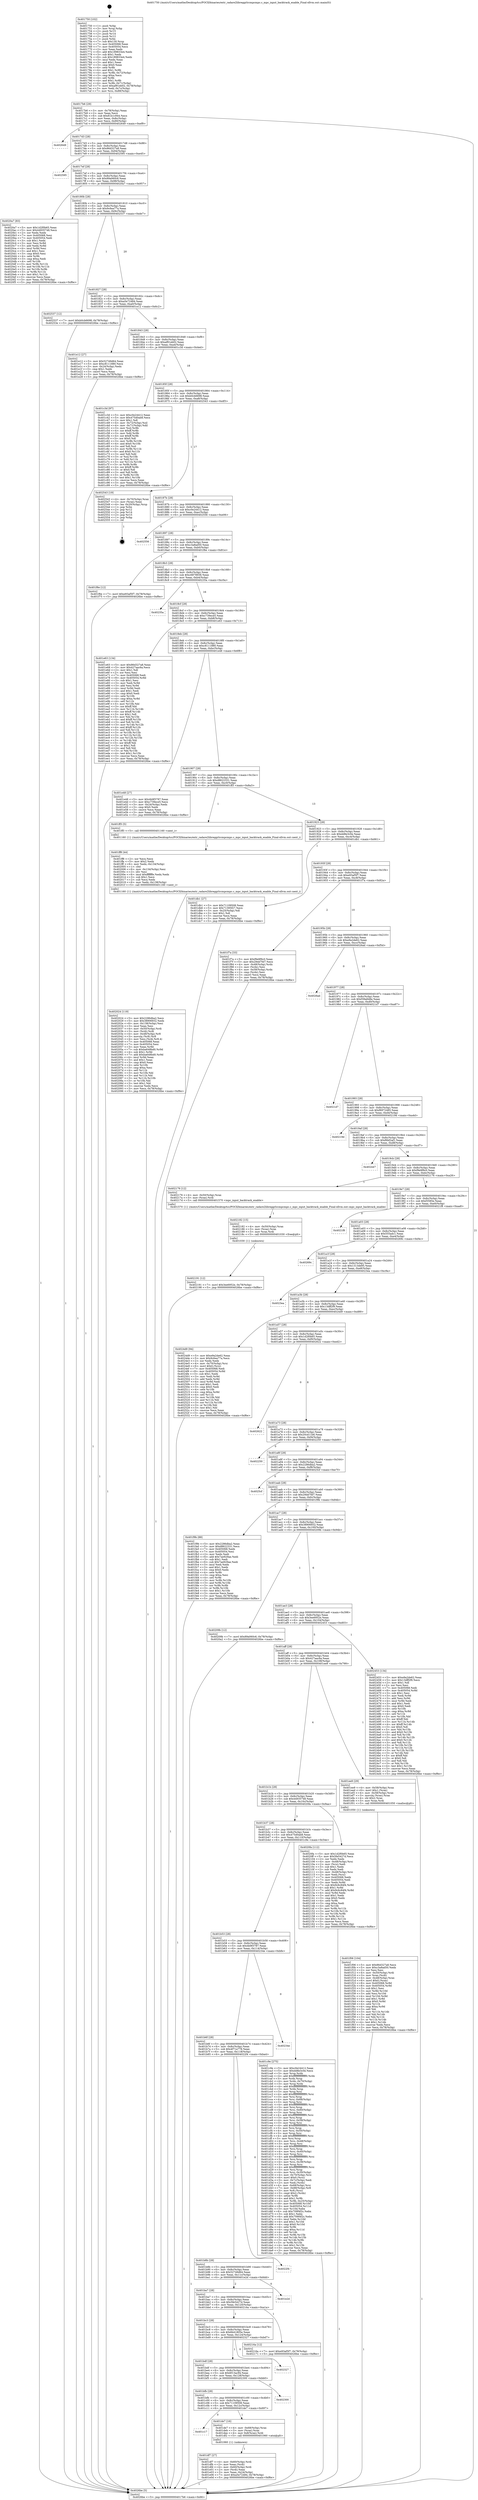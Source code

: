 digraph "0x401750" {
  label = "0x401750 (/mnt/c/Users/mathe/Desktop/tcc/POCII/binaries/extr_radare2libreggrlccmpcmpc.c_mpc_input_backtrack_enable_Final-ollvm.out::main(0))"
  labelloc = "t"
  node[shape=record]

  Entry [label="",width=0.3,height=0.3,shape=circle,fillcolor=black,style=filled]
  "0x4017b6" [label="{
     0x4017b6 [29]\l
     | [instrs]\l
     &nbsp;&nbsp;0x4017b6 \<+3\>: mov -0x78(%rbp),%eax\l
     &nbsp;&nbsp;0x4017b9 \<+2\>: mov %eax,%ecx\l
     &nbsp;&nbsp;0x4017bb \<+6\>: sub $0x81b1c944,%ecx\l
     &nbsp;&nbsp;0x4017c1 \<+6\>: mov %eax,-0x8c(%rbp)\l
     &nbsp;&nbsp;0x4017c7 \<+6\>: mov %ecx,-0x90(%rbp)\l
     &nbsp;&nbsp;0x4017cd \<+6\>: je 0000000000402649 \<main+0xef9\>\l
  }"]
  "0x402649" [label="{
     0x402649\l
  }", style=dashed]
  "0x4017d3" [label="{
     0x4017d3 [28]\l
     | [instrs]\l
     &nbsp;&nbsp;0x4017d3 \<+5\>: jmp 00000000004017d8 \<main+0x88\>\l
     &nbsp;&nbsp;0x4017d8 \<+6\>: mov -0x8c(%rbp),%eax\l
     &nbsp;&nbsp;0x4017de \<+5\>: sub $0x86d327a8,%eax\l
     &nbsp;&nbsp;0x4017e3 \<+6\>: mov %eax,-0x94(%rbp)\l
     &nbsp;&nbsp;0x4017e9 \<+6\>: je 0000000000402595 \<main+0xe45\>\l
  }"]
  Exit [label="",width=0.3,height=0.3,shape=circle,fillcolor=black,style=filled,peripheries=2]
  "0x402595" [label="{
     0x402595\l
  }", style=dashed]
  "0x4017ef" [label="{
     0x4017ef [28]\l
     | [instrs]\l
     &nbsp;&nbsp;0x4017ef \<+5\>: jmp 00000000004017f4 \<main+0xa4\>\l
     &nbsp;&nbsp;0x4017f4 \<+6\>: mov -0x8c(%rbp),%eax\l
     &nbsp;&nbsp;0x4017fa \<+5\>: sub $0x89a060c6,%eax\l
     &nbsp;&nbsp;0x4017ff \<+6\>: mov %eax,-0x98(%rbp)\l
     &nbsp;&nbsp;0x401805 \<+6\>: je 00000000004020a7 \<main+0x957\>\l
  }"]
  "0x402191" [label="{
     0x402191 [12]\l
     | [instrs]\l
     &nbsp;&nbsp;0x402191 \<+7\>: movl $0x3ee6952e,-0x78(%rbp)\l
     &nbsp;&nbsp;0x402198 \<+5\>: jmp 00000000004026be \<main+0xf6e\>\l
  }"]
  "0x4020a7" [label="{
     0x4020a7 [83]\l
     | [instrs]\l
     &nbsp;&nbsp;0x4020a7 \<+5\>: mov $0x1d2f0b65,%eax\l
     &nbsp;&nbsp;0x4020ac \<+5\>: mov $0x44935748,%ecx\l
     &nbsp;&nbsp;0x4020b1 \<+2\>: xor %edx,%edx\l
     &nbsp;&nbsp;0x4020b3 \<+7\>: mov 0x405068,%esi\l
     &nbsp;&nbsp;0x4020ba \<+7\>: mov 0x405054,%edi\l
     &nbsp;&nbsp;0x4020c1 \<+3\>: sub $0x1,%edx\l
     &nbsp;&nbsp;0x4020c4 \<+3\>: mov %esi,%r8d\l
     &nbsp;&nbsp;0x4020c7 \<+3\>: add %edx,%r8d\l
     &nbsp;&nbsp;0x4020ca \<+4\>: imul %r8d,%esi\l
     &nbsp;&nbsp;0x4020ce \<+3\>: and $0x1,%esi\l
     &nbsp;&nbsp;0x4020d1 \<+3\>: cmp $0x0,%esi\l
     &nbsp;&nbsp;0x4020d4 \<+4\>: sete %r9b\l
     &nbsp;&nbsp;0x4020d8 \<+3\>: cmp $0xa,%edi\l
     &nbsp;&nbsp;0x4020db \<+4\>: setl %r10b\l
     &nbsp;&nbsp;0x4020df \<+3\>: mov %r9b,%r11b\l
     &nbsp;&nbsp;0x4020e2 \<+3\>: and %r10b,%r11b\l
     &nbsp;&nbsp;0x4020e5 \<+3\>: xor %r10b,%r9b\l
     &nbsp;&nbsp;0x4020e8 \<+3\>: or %r9b,%r11b\l
     &nbsp;&nbsp;0x4020eb \<+4\>: test $0x1,%r11b\l
     &nbsp;&nbsp;0x4020ef \<+3\>: cmovne %ecx,%eax\l
     &nbsp;&nbsp;0x4020f2 \<+3\>: mov %eax,-0x78(%rbp)\l
     &nbsp;&nbsp;0x4020f5 \<+5\>: jmp 00000000004026be \<main+0xf6e\>\l
  }"]
  "0x40180b" [label="{
     0x40180b [28]\l
     | [instrs]\l
     &nbsp;&nbsp;0x40180b \<+5\>: jmp 0000000000401810 \<main+0xc0\>\l
     &nbsp;&nbsp;0x401810 \<+6\>: mov -0x8c(%rbp),%eax\l
     &nbsp;&nbsp;0x401816 \<+5\>: sub $0x9c6ea77a,%eax\l
     &nbsp;&nbsp;0x40181b \<+6\>: mov %eax,-0x9c(%rbp)\l
     &nbsp;&nbsp;0x401821 \<+6\>: je 0000000000402537 \<main+0xde7\>\l
  }"]
  "0x402182" [label="{
     0x402182 [15]\l
     | [instrs]\l
     &nbsp;&nbsp;0x402182 \<+4\>: mov -0x50(%rbp),%rax\l
     &nbsp;&nbsp;0x402186 \<+3\>: mov (%rax),%rax\l
     &nbsp;&nbsp;0x402189 \<+3\>: mov %rax,%rdi\l
     &nbsp;&nbsp;0x40218c \<+5\>: call 0000000000401030 \<free@plt\>\l
     | [calls]\l
     &nbsp;&nbsp;0x401030 \{1\} (unknown)\l
  }"]
  "0x402537" [label="{
     0x402537 [12]\l
     | [instrs]\l
     &nbsp;&nbsp;0x402537 \<+7\>: movl $0xb0cb6698,-0x78(%rbp)\l
     &nbsp;&nbsp;0x40253e \<+5\>: jmp 00000000004026be \<main+0xf6e\>\l
  }"]
  "0x401827" [label="{
     0x401827 [28]\l
     | [instrs]\l
     &nbsp;&nbsp;0x401827 \<+5\>: jmp 000000000040182c \<main+0xdc\>\l
     &nbsp;&nbsp;0x40182c \<+6\>: mov -0x8c(%rbp),%eax\l
     &nbsp;&nbsp;0x401832 \<+5\>: sub $0xa5e72484,%eax\l
     &nbsp;&nbsp;0x401837 \<+6\>: mov %eax,-0xa0(%rbp)\l
     &nbsp;&nbsp;0x40183d \<+6\>: je 0000000000401e12 \<main+0x6c2\>\l
  }"]
  "0x402024" [label="{
     0x402024 [119]\l
     | [instrs]\l
     &nbsp;&nbsp;0x402024 \<+5\>: mov $0x2286dba2,%ecx\l
     &nbsp;&nbsp;0x402029 \<+5\>: mov $0x38906932,%edx\l
     &nbsp;&nbsp;0x40202e \<+6\>: mov -0x138(%rbp),%esi\l
     &nbsp;&nbsp;0x402034 \<+3\>: imul %eax,%esi\l
     &nbsp;&nbsp;0x402037 \<+4\>: mov -0x50(%rbp),%rdi\l
     &nbsp;&nbsp;0x40203b \<+3\>: mov (%rdi),%rdi\l
     &nbsp;&nbsp;0x40203e \<+4\>: mov -0x48(%rbp),%r8\l
     &nbsp;&nbsp;0x402042 \<+3\>: movslq (%r8),%r8\l
     &nbsp;&nbsp;0x402045 \<+4\>: mov %esi,(%rdi,%r8,4)\l
     &nbsp;&nbsp;0x402049 \<+7\>: mov 0x405068,%eax\l
     &nbsp;&nbsp;0x402050 \<+7\>: mov 0x405054,%esi\l
     &nbsp;&nbsp;0x402057 \<+3\>: mov %eax,%r9d\l
     &nbsp;&nbsp;0x40205a \<+7\>: sub $0xba648bd0,%r9d\l
     &nbsp;&nbsp;0x402061 \<+4\>: sub $0x1,%r9d\l
     &nbsp;&nbsp;0x402065 \<+7\>: add $0xba648bd0,%r9d\l
     &nbsp;&nbsp;0x40206c \<+4\>: imul %r9d,%eax\l
     &nbsp;&nbsp;0x402070 \<+3\>: and $0x1,%eax\l
     &nbsp;&nbsp;0x402073 \<+3\>: cmp $0x0,%eax\l
     &nbsp;&nbsp;0x402076 \<+4\>: sete %r10b\l
     &nbsp;&nbsp;0x40207a \<+3\>: cmp $0xa,%esi\l
     &nbsp;&nbsp;0x40207d \<+4\>: setl %r11b\l
     &nbsp;&nbsp;0x402081 \<+3\>: mov %r10b,%bl\l
     &nbsp;&nbsp;0x402084 \<+3\>: and %r11b,%bl\l
     &nbsp;&nbsp;0x402087 \<+3\>: xor %r11b,%r10b\l
     &nbsp;&nbsp;0x40208a \<+3\>: or %r10b,%bl\l
     &nbsp;&nbsp;0x40208d \<+3\>: test $0x1,%bl\l
     &nbsp;&nbsp;0x402090 \<+3\>: cmovne %edx,%ecx\l
     &nbsp;&nbsp;0x402093 \<+3\>: mov %ecx,-0x78(%rbp)\l
     &nbsp;&nbsp;0x402096 \<+5\>: jmp 00000000004026be \<main+0xf6e\>\l
  }"]
  "0x401e12" [label="{
     0x401e12 [27]\l
     | [instrs]\l
     &nbsp;&nbsp;0x401e12 \<+5\>: mov $0x52749d64,%eax\l
     &nbsp;&nbsp;0x401e17 \<+5\>: mov $0xc8111880,%ecx\l
     &nbsp;&nbsp;0x401e1c \<+3\>: mov -0x24(%rbp),%edx\l
     &nbsp;&nbsp;0x401e1f \<+3\>: cmp $0x1,%edx\l
     &nbsp;&nbsp;0x401e22 \<+3\>: cmovl %ecx,%eax\l
     &nbsp;&nbsp;0x401e25 \<+3\>: mov %eax,-0x78(%rbp)\l
     &nbsp;&nbsp;0x401e28 \<+5\>: jmp 00000000004026be \<main+0xf6e\>\l
  }"]
  "0x401843" [label="{
     0x401843 [28]\l
     | [instrs]\l
     &nbsp;&nbsp;0x401843 \<+5\>: jmp 0000000000401848 \<main+0xf8\>\l
     &nbsp;&nbsp;0x401848 \<+6\>: mov -0x8c(%rbp),%eax\l
     &nbsp;&nbsp;0x40184e \<+5\>: sub $0xaf91eb02,%eax\l
     &nbsp;&nbsp;0x401853 \<+6\>: mov %eax,-0xa4(%rbp)\l
     &nbsp;&nbsp;0x401859 \<+6\>: je 0000000000401c3d \<main+0x4ed\>\l
  }"]
  "0x401ff8" [label="{
     0x401ff8 [44]\l
     | [instrs]\l
     &nbsp;&nbsp;0x401ff8 \<+2\>: xor %ecx,%ecx\l
     &nbsp;&nbsp;0x401ffa \<+5\>: mov $0x2,%edx\l
     &nbsp;&nbsp;0x401fff \<+6\>: mov %edx,-0x134(%rbp)\l
     &nbsp;&nbsp;0x402005 \<+1\>: cltd\l
     &nbsp;&nbsp;0x402006 \<+6\>: mov -0x134(%rbp),%esi\l
     &nbsp;&nbsp;0x40200c \<+2\>: idiv %esi\l
     &nbsp;&nbsp;0x40200e \<+6\>: imul $0xfffffffe,%edx,%edx\l
     &nbsp;&nbsp;0x402014 \<+3\>: sub $0x1,%ecx\l
     &nbsp;&nbsp;0x402017 \<+2\>: sub %ecx,%edx\l
     &nbsp;&nbsp;0x402019 \<+6\>: mov %edx,-0x138(%rbp)\l
     &nbsp;&nbsp;0x40201f \<+5\>: call 0000000000401160 \<next_i\>\l
     | [calls]\l
     &nbsp;&nbsp;0x401160 \{1\} (/mnt/c/Users/mathe/Desktop/tcc/POCII/binaries/extr_radare2libreggrlccmpcmpc.c_mpc_input_backtrack_enable_Final-ollvm.out::next_i)\l
  }"]
  "0x401c3d" [label="{
     0x401c3d [97]\l
     | [instrs]\l
     &nbsp;&nbsp;0x401c3d \<+5\>: mov $0xc0e24412,%eax\l
     &nbsp;&nbsp;0x401c42 \<+5\>: mov $0x475d0ab8,%ecx\l
     &nbsp;&nbsp;0x401c47 \<+2\>: mov $0x1,%dl\l
     &nbsp;&nbsp;0x401c49 \<+4\>: mov -0x72(%rbp),%sil\l
     &nbsp;&nbsp;0x401c4d \<+4\>: mov -0x71(%rbp),%dil\l
     &nbsp;&nbsp;0x401c51 \<+3\>: mov %sil,%r8b\l
     &nbsp;&nbsp;0x401c54 \<+4\>: xor $0xff,%r8b\l
     &nbsp;&nbsp;0x401c58 \<+3\>: mov %dil,%r9b\l
     &nbsp;&nbsp;0x401c5b \<+4\>: xor $0xff,%r9b\l
     &nbsp;&nbsp;0x401c5f \<+3\>: xor $0x0,%dl\l
     &nbsp;&nbsp;0x401c62 \<+3\>: mov %r8b,%r10b\l
     &nbsp;&nbsp;0x401c65 \<+4\>: and $0x0,%r10b\l
     &nbsp;&nbsp;0x401c69 \<+3\>: and %dl,%sil\l
     &nbsp;&nbsp;0x401c6c \<+3\>: mov %r9b,%r11b\l
     &nbsp;&nbsp;0x401c6f \<+4\>: and $0x0,%r11b\l
     &nbsp;&nbsp;0x401c73 \<+3\>: and %dl,%dil\l
     &nbsp;&nbsp;0x401c76 \<+3\>: or %sil,%r10b\l
     &nbsp;&nbsp;0x401c79 \<+3\>: or %dil,%r11b\l
     &nbsp;&nbsp;0x401c7c \<+3\>: xor %r11b,%r10b\l
     &nbsp;&nbsp;0x401c7f \<+3\>: or %r9b,%r8b\l
     &nbsp;&nbsp;0x401c82 \<+4\>: xor $0xff,%r8b\l
     &nbsp;&nbsp;0x401c86 \<+3\>: or $0x0,%dl\l
     &nbsp;&nbsp;0x401c89 \<+3\>: and %dl,%r8b\l
     &nbsp;&nbsp;0x401c8c \<+3\>: or %r8b,%r10b\l
     &nbsp;&nbsp;0x401c8f \<+4\>: test $0x1,%r10b\l
     &nbsp;&nbsp;0x401c93 \<+3\>: cmovne %ecx,%eax\l
     &nbsp;&nbsp;0x401c96 \<+3\>: mov %eax,-0x78(%rbp)\l
     &nbsp;&nbsp;0x401c99 \<+5\>: jmp 00000000004026be \<main+0xf6e\>\l
  }"]
  "0x40185f" [label="{
     0x40185f [28]\l
     | [instrs]\l
     &nbsp;&nbsp;0x40185f \<+5\>: jmp 0000000000401864 \<main+0x114\>\l
     &nbsp;&nbsp;0x401864 \<+6\>: mov -0x8c(%rbp),%eax\l
     &nbsp;&nbsp;0x40186a \<+5\>: sub $0xb0cb6698,%eax\l
     &nbsp;&nbsp;0x40186f \<+6\>: mov %eax,-0xa8(%rbp)\l
     &nbsp;&nbsp;0x401875 \<+6\>: je 0000000000402543 \<main+0xdf3\>\l
  }"]
  "0x4026be" [label="{
     0x4026be [5]\l
     | [instrs]\l
     &nbsp;&nbsp;0x4026be \<+5\>: jmp 00000000004017b6 \<main+0x66\>\l
  }"]
  "0x401750" [label="{
     0x401750 [102]\l
     | [instrs]\l
     &nbsp;&nbsp;0x401750 \<+1\>: push %rbp\l
     &nbsp;&nbsp;0x401751 \<+3\>: mov %rsp,%rbp\l
     &nbsp;&nbsp;0x401754 \<+2\>: push %r15\l
     &nbsp;&nbsp;0x401756 \<+2\>: push %r14\l
     &nbsp;&nbsp;0x401758 \<+2\>: push %r12\l
     &nbsp;&nbsp;0x40175a \<+1\>: push %rbx\l
     &nbsp;&nbsp;0x40175b \<+7\>: sub $0x130,%rsp\l
     &nbsp;&nbsp;0x401762 \<+7\>: mov 0x405068,%eax\l
     &nbsp;&nbsp;0x401769 \<+7\>: mov 0x405054,%ecx\l
     &nbsp;&nbsp;0x401770 \<+2\>: mov %eax,%edx\l
     &nbsp;&nbsp;0x401772 \<+6\>: add $0x189833e4,%edx\l
     &nbsp;&nbsp;0x401778 \<+3\>: sub $0x1,%edx\l
     &nbsp;&nbsp;0x40177b \<+6\>: sub $0x189833e4,%edx\l
     &nbsp;&nbsp;0x401781 \<+3\>: imul %edx,%eax\l
     &nbsp;&nbsp;0x401784 \<+3\>: and $0x1,%eax\l
     &nbsp;&nbsp;0x401787 \<+3\>: cmp $0x0,%eax\l
     &nbsp;&nbsp;0x40178a \<+4\>: sete %r8b\l
     &nbsp;&nbsp;0x40178e \<+4\>: and $0x1,%r8b\l
     &nbsp;&nbsp;0x401792 \<+4\>: mov %r8b,-0x72(%rbp)\l
     &nbsp;&nbsp;0x401796 \<+3\>: cmp $0xa,%ecx\l
     &nbsp;&nbsp;0x401799 \<+4\>: setl %r8b\l
     &nbsp;&nbsp;0x40179d \<+4\>: and $0x1,%r8b\l
     &nbsp;&nbsp;0x4017a1 \<+4\>: mov %r8b,-0x71(%rbp)\l
     &nbsp;&nbsp;0x4017a5 \<+7\>: movl $0xaf91eb02,-0x78(%rbp)\l
     &nbsp;&nbsp;0x4017ac \<+3\>: mov %edi,-0x7c(%rbp)\l
     &nbsp;&nbsp;0x4017af \<+7\>: mov %rsi,-0x88(%rbp)\l
  }"]
  "0x401f06" [label="{
     0x401f06 [104]\l
     | [instrs]\l
     &nbsp;&nbsp;0x401f06 \<+5\>: mov $0x86d327a8,%ecx\l
     &nbsp;&nbsp;0x401f0b \<+5\>: mov $0xc3a8ad50,%edx\l
     &nbsp;&nbsp;0x401f10 \<+2\>: xor %esi,%esi\l
     &nbsp;&nbsp;0x401f12 \<+4\>: mov -0x50(%rbp),%rdi\l
     &nbsp;&nbsp;0x401f16 \<+3\>: mov %rax,(%rdi)\l
     &nbsp;&nbsp;0x401f19 \<+4\>: mov -0x48(%rbp),%rax\l
     &nbsp;&nbsp;0x401f1d \<+6\>: movl $0x0,(%rax)\l
     &nbsp;&nbsp;0x401f23 \<+8\>: mov 0x405068,%r8d\l
     &nbsp;&nbsp;0x401f2b \<+8\>: mov 0x405054,%r9d\l
     &nbsp;&nbsp;0x401f33 \<+3\>: sub $0x1,%esi\l
     &nbsp;&nbsp;0x401f36 \<+3\>: mov %r8d,%r10d\l
     &nbsp;&nbsp;0x401f39 \<+3\>: add %esi,%r10d\l
     &nbsp;&nbsp;0x401f3c \<+4\>: imul %r10d,%r8d\l
     &nbsp;&nbsp;0x401f40 \<+4\>: and $0x1,%r8d\l
     &nbsp;&nbsp;0x401f44 \<+4\>: cmp $0x0,%r8d\l
     &nbsp;&nbsp;0x401f48 \<+4\>: sete %r11b\l
     &nbsp;&nbsp;0x401f4c \<+4\>: cmp $0xa,%r9d\l
     &nbsp;&nbsp;0x401f50 \<+3\>: setl %bl\l
     &nbsp;&nbsp;0x401f53 \<+3\>: mov %r11b,%r14b\l
     &nbsp;&nbsp;0x401f56 \<+3\>: and %bl,%r14b\l
     &nbsp;&nbsp;0x401f59 \<+3\>: xor %bl,%r11b\l
     &nbsp;&nbsp;0x401f5c \<+3\>: or %r11b,%r14b\l
     &nbsp;&nbsp;0x401f5f \<+4\>: test $0x1,%r14b\l
     &nbsp;&nbsp;0x401f63 \<+3\>: cmovne %edx,%ecx\l
     &nbsp;&nbsp;0x401f66 \<+3\>: mov %ecx,-0x78(%rbp)\l
     &nbsp;&nbsp;0x401f69 \<+5\>: jmp 00000000004026be \<main+0xf6e\>\l
  }"]
  "0x402543" [label="{
     0x402543 [19]\l
     | [instrs]\l
     &nbsp;&nbsp;0x402543 \<+4\>: mov -0x70(%rbp),%rax\l
     &nbsp;&nbsp;0x402547 \<+2\>: mov (%rax),%eax\l
     &nbsp;&nbsp;0x402549 \<+4\>: lea -0x20(%rbp),%rsp\l
     &nbsp;&nbsp;0x40254d \<+1\>: pop %rbx\l
     &nbsp;&nbsp;0x40254e \<+2\>: pop %r12\l
     &nbsp;&nbsp;0x402550 \<+2\>: pop %r14\l
     &nbsp;&nbsp;0x402552 \<+2\>: pop %r15\l
     &nbsp;&nbsp;0x402554 \<+1\>: pop %rbp\l
     &nbsp;&nbsp;0x402555 \<+1\>: ret\l
  }"]
  "0x40187b" [label="{
     0x40187b [28]\l
     | [instrs]\l
     &nbsp;&nbsp;0x40187b \<+5\>: jmp 0000000000401880 \<main+0x130\>\l
     &nbsp;&nbsp;0x401880 \<+6\>: mov -0x8c(%rbp),%eax\l
     &nbsp;&nbsp;0x401886 \<+5\>: sub $0xc0e24412,%eax\l
     &nbsp;&nbsp;0x40188b \<+6\>: mov %eax,-0xac(%rbp)\l
     &nbsp;&nbsp;0x401891 \<+6\>: je 0000000000402556 \<main+0xe06\>\l
  }"]
  "0x401df7" [label="{
     0x401df7 [27]\l
     | [instrs]\l
     &nbsp;&nbsp;0x401df7 \<+4\>: mov -0x60(%rbp),%rdi\l
     &nbsp;&nbsp;0x401dfb \<+2\>: mov %eax,(%rdi)\l
     &nbsp;&nbsp;0x401dfd \<+4\>: mov -0x60(%rbp),%rdi\l
     &nbsp;&nbsp;0x401e01 \<+2\>: mov (%rdi),%eax\l
     &nbsp;&nbsp;0x401e03 \<+3\>: mov %eax,-0x24(%rbp)\l
     &nbsp;&nbsp;0x401e06 \<+7\>: movl $0xa5e72484,-0x78(%rbp)\l
     &nbsp;&nbsp;0x401e0d \<+5\>: jmp 00000000004026be \<main+0xf6e\>\l
  }"]
  "0x402556" [label="{
     0x402556\l
  }", style=dashed]
  "0x401897" [label="{
     0x401897 [28]\l
     | [instrs]\l
     &nbsp;&nbsp;0x401897 \<+5\>: jmp 000000000040189c \<main+0x14c\>\l
     &nbsp;&nbsp;0x40189c \<+6\>: mov -0x8c(%rbp),%eax\l
     &nbsp;&nbsp;0x4018a2 \<+5\>: sub $0xc3a8ad50,%eax\l
     &nbsp;&nbsp;0x4018a7 \<+6\>: mov %eax,-0xb0(%rbp)\l
     &nbsp;&nbsp;0x4018ad \<+6\>: je 0000000000401f6e \<main+0x81e\>\l
  }"]
  "0x401c17" [label="{
     0x401c17\l
  }", style=dashed]
  "0x401f6e" [label="{
     0x401f6e [12]\l
     | [instrs]\l
     &nbsp;&nbsp;0x401f6e \<+7\>: movl $0xe93af5f7,-0x78(%rbp)\l
     &nbsp;&nbsp;0x401f75 \<+5\>: jmp 00000000004026be \<main+0xf6e\>\l
  }"]
  "0x4018b3" [label="{
     0x4018b3 [28]\l
     | [instrs]\l
     &nbsp;&nbsp;0x4018b3 \<+5\>: jmp 00000000004018b8 \<main+0x168\>\l
     &nbsp;&nbsp;0x4018b8 \<+6\>: mov -0x8c(%rbp),%eax\l
     &nbsp;&nbsp;0x4018be \<+5\>: sub $0xc6878936,%eax\l
     &nbsp;&nbsp;0x4018c3 \<+6\>: mov %eax,-0xb4(%rbp)\l
     &nbsp;&nbsp;0x4018c9 \<+6\>: je 000000000040235a \<main+0xc0a\>\l
  }"]
  "0x401de7" [label="{
     0x401de7 [16]\l
     | [instrs]\l
     &nbsp;&nbsp;0x401de7 \<+4\>: mov -0x68(%rbp),%rax\l
     &nbsp;&nbsp;0x401deb \<+3\>: mov (%rax),%rax\l
     &nbsp;&nbsp;0x401dee \<+4\>: mov 0x8(%rax),%rdi\l
     &nbsp;&nbsp;0x401df2 \<+5\>: call 0000000000401060 \<atoi@plt\>\l
     | [calls]\l
     &nbsp;&nbsp;0x401060 \{1\} (unknown)\l
  }"]
  "0x40235a" [label="{
     0x40235a\l
  }", style=dashed]
  "0x4018cf" [label="{
     0x4018cf [28]\l
     | [instrs]\l
     &nbsp;&nbsp;0x4018cf \<+5\>: jmp 00000000004018d4 \<main+0x184\>\l
     &nbsp;&nbsp;0x4018d4 \<+6\>: mov -0x8c(%rbp),%eax\l
     &nbsp;&nbsp;0x4018da \<+5\>: sub $0xc739ece5,%eax\l
     &nbsp;&nbsp;0x4018df \<+6\>: mov %eax,-0xb8(%rbp)\l
     &nbsp;&nbsp;0x4018e5 \<+6\>: je 0000000000401e63 \<main+0x713\>\l
  }"]
  "0x401bfb" [label="{
     0x401bfb [28]\l
     | [instrs]\l
     &nbsp;&nbsp;0x401bfb \<+5\>: jmp 0000000000401c00 \<main+0x4b0\>\l
     &nbsp;&nbsp;0x401c00 \<+6\>: mov -0x8c(%rbp),%eax\l
     &nbsp;&nbsp;0x401c06 \<+5\>: sub $0x71109508,%eax\l
     &nbsp;&nbsp;0x401c0b \<+6\>: mov %eax,-0x12c(%rbp)\l
     &nbsp;&nbsp;0x401c11 \<+6\>: je 0000000000401de7 \<main+0x697\>\l
  }"]
  "0x401e63" [label="{
     0x401e63 [134]\l
     | [instrs]\l
     &nbsp;&nbsp;0x401e63 \<+5\>: mov $0x86d327a8,%eax\l
     &nbsp;&nbsp;0x401e68 \<+5\>: mov $0x427aac6a,%ecx\l
     &nbsp;&nbsp;0x401e6d \<+2\>: mov $0x1,%dl\l
     &nbsp;&nbsp;0x401e6f \<+2\>: xor %esi,%esi\l
     &nbsp;&nbsp;0x401e71 \<+7\>: mov 0x405068,%edi\l
     &nbsp;&nbsp;0x401e78 \<+8\>: mov 0x405054,%r8d\l
     &nbsp;&nbsp;0x401e80 \<+3\>: sub $0x1,%esi\l
     &nbsp;&nbsp;0x401e83 \<+3\>: mov %edi,%r9d\l
     &nbsp;&nbsp;0x401e86 \<+3\>: add %esi,%r9d\l
     &nbsp;&nbsp;0x401e89 \<+4\>: imul %r9d,%edi\l
     &nbsp;&nbsp;0x401e8d \<+3\>: and $0x1,%edi\l
     &nbsp;&nbsp;0x401e90 \<+3\>: cmp $0x0,%edi\l
     &nbsp;&nbsp;0x401e93 \<+4\>: sete %r10b\l
     &nbsp;&nbsp;0x401e97 \<+4\>: cmp $0xa,%r8d\l
     &nbsp;&nbsp;0x401e9b \<+4\>: setl %r11b\l
     &nbsp;&nbsp;0x401e9f \<+3\>: mov %r10b,%bl\l
     &nbsp;&nbsp;0x401ea2 \<+3\>: xor $0xff,%bl\l
     &nbsp;&nbsp;0x401ea5 \<+3\>: mov %r11b,%r14b\l
     &nbsp;&nbsp;0x401ea8 \<+4\>: xor $0xff,%r14b\l
     &nbsp;&nbsp;0x401eac \<+3\>: xor $0x1,%dl\l
     &nbsp;&nbsp;0x401eaf \<+3\>: mov %bl,%r15b\l
     &nbsp;&nbsp;0x401eb2 \<+4\>: and $0xff,%r15b\l
     &nbsp;&nbsp;0x401eb6 \<+3\>: and %dl,%r10b\l
     &nbsp;&nbsp;0x401eb9 \<+3\>: mov %r14b,%r12b\l
     &nbsp;&nbsp;0x401ebc \<+4\>: and $0xff,%r12b\l
     &nbsp;&nbsp;0x401ec0 \<+3\>: and %dl,%r11b\l
     &nbsp;&nbsp;0x401ec3 \<+3\>: or %r10b,%r15b\l
     &nbsp;&nbsp;0x401ec6 \<+3\>: or %r11b,%r12b\l
     &nbsp;&nbsp;0x401ec9 \<+3\>: xor %r12b,%r15b\l
     &nbsp;&nbsp;0x401ecc \<+3\>: or %r14b,%bl\l
     &nbsp;&nbsp;0x401ecf \<+3\>: xor $0xff,%bl\l
     &nbsp;&nbsp;0x401ed2 \<+3\>: or $0x1,%dl\l
     &nbsp;&nbsp;0x401ed5 \<+2\>: and %dl,%bl\l
     &nbsp;&nbsp;0x401ed7 \<+3\>: or %bl,%r15b\l
     &nbsp;&nbsp;0x401eda \<+4\>: test $0x1,%r15b\l
     &nbsp;&nbsp;0x401ede \<+3\>: cmovne %ecx,%eax\l
     &nbsp;&nbsp;0x401ee1 \<+3\>: mov %eax,-0x78(%rbp)\l
     &nbsp;&nbsp;0x401ee4 \<+5\>: jmp 00000000004026be \<main+0xf6e\>\l
  }"]
  "0x4018eb" [label="{
     0x4018eb [28]\l
     | [instrs]\l
     &nbsp;&nbsp;0x4018eb \<+5\>: jmp 00000000004018f0 \<main+0x1a0\>\l
     &nbsp;&nbsp;0x4018f0 \<+6\>: mov -0x8c(%rbp),%eax\l
     &nbsp;&nbsp;0x4018f6 \<+5\>: sub $0xc8111880,%eax\l
     &nbsp;&nbsp;0x4018fb \<+6\>: mov %eax,-0xbc(%rbp)\l
     &nbsp;&nbsp;0x401901 \<+6\>: je 0000000000401e48 \<main+0x6f8\>\l
  }"]
  "0x402300" [label="{
     0x402300\l
  }", style=dashed]
  "0x401e48" [label="{
     0x401e48 [27]\l
     | [instrs]\l
     &nbsp;&nbsp;0x401e48 \<+5\>: mov $0x4b9f3787,%eax\l
     &nbsp;&nbsp;0x401e4d \<+5\>: mov $0xc739ece5,%ecx\l
     &nbsp;&nbsp;0x401e52 \<+3\>: mov -0x24(%rbp),%edx\l
     &nbsp;&nbsp;0x401e55 \<+3\>: cmp $0x0,%edx\l
     &nbsp;&nbsp;0x401e58 \<+3\>: cmove %ecx,%eax\l
     &nbsp;&nbsp;0x401e5b \<+3\>: mov %eax,-0x78(%rbp)\l
     &nbsp;&nbsp;0x401e5e \<+5\>: jmp 00000000004026be \<main+0xf6e\>\l
  }"]
  "0x401907" [label="{
     0x401907 [28]\l
     | [instrs]\l
     &nbsp;&nbsp;0x401907 \<+5\>: jmp 000000000040190c \<main+0x1bc\>\l
     &nbsp;&nbsp;0x40190c \<+6\>: mov -0x8c(%rbp),%eax\l
     &nbsp;&nbsp;0x401912 \<+5\>: sub $0xd8622331,%eax\l
     &nbsp;&nbsp;0x401917 \<+6\>: mov %eax,-0xc0(%rbp)\l
     &nbsp;&nbsp;0x40191d \<+6\>: je 0000000000401ff3 \<main+0x8a3\>\l
  }"]
  "0x401bdf" [label="{
     0x401bdf [28]\l
     | [instrs]\l
     &nbsp;&nbsp;0x401bdf \<+5\>: jmp 0000000000401be4 \<main+0x494\>\l
     &nbsp;&nbsp;0x401be4 \<+6\>: mov -0x8c(%rbp),%eax\l
     &nbsp;&nbsp;0x401bea \<+5\>: sub $0x6f13ac94,%eax\l
     &nbsp;&nbsp;0x401bef \<+6\>: mov %eax,-0x128(%rbp)\l
     &nbsp;&nbsp;0x401bf5 \<+6\>: je 0000000000402300 \<main+0xbb0\>\l
  }"]
  "0x401ff3" [label="{
     0x401ff3 [5]\l
     | [instrs]\l
     &nbsp;&nbsp;0x401ff3 \<+5\>: call 0000000000401160 \<next_i\>\l
     | [calls]\l
     &nbsp;&nbsp;0x401160 \{1\} (/mnt/c/Users/mathe/Desktop/tcc/POCII/binaries/extr_radare2libreggrlccmpcmpc.c_mpc_input_backtrack_enable_Final-ollvm.out::next_i)\l
  }"]
  "0x401923" [label="{
     0x401923 [28]\l
     | [instrs]\l
     &nbsp;&nbsp;0x401923 \<+5\>: jmp 0000000000401928 \<main+0x1d8\>\l
     &nbsp;&nbsp;0x401928 \<+6\>: mov -0x8c(%rbp),%eax\l
     &nbsp;&nbsp;0x40192e \<+5\>: sub $0xdd8e3c0e,%eax\l
     &nbsp;&nbsp;0x401933 \<+6\>: mov %eax,-0xc4(%rbp)\l
     &nbsp;&nbsp;0x401939 \<+6\>: je 0000000000401db1 \<main+0x661\>\l
  }"]
  "0x402327" [label="{
     0x402327\l
  }", style=dashed]
  "0x401db1" [label="{
     0x401db1 [27]\l
     | [instrs]\l
     &nbsp;&nbsp;0x401db1 \<+5\>: mov $0x71109508,%eax\l
     &nbsp;&nbsp;0x401db6 \<+5\>: mov $0x71395f27,%ecx\l
     &nbsp;&nbsp;0x401dbb \<+3\>: mov -0x25(%rbp),%dl\l
     &nbsp;&nbsp;0x401dbe \<+3\>: test $0x1,%dl\l
     &nbsp;&nbsp;0x401dc1 \<+3\>: cmovne %ecx,%eax\l
     &nbsp;&nbsp;0x401dc4 \<+3\>: mov %eax,-0x78(%rbp)\l
     &nbsp;&nbsp;0x401dc7 \<+5\>: jmp 00000000004026be \<main+0xf6e\>\l
  }"]
  "0x40193f" [label="{
     0x40193f [28]\l
     | [instrs]\l
     &nbsp;&nbsp;0x40193f \<+5\>: jmp 0000000000401944 \<main+0x1f4\>\l
     &nbsp;&nbsp;0x401944 \<+6\>: mov -0x8c(%rbp),%eax\l
     &nbsp;&nbsp;0x40194a \<+5\>: sub $0xe93af5f7,%eax\l
     &nbsp;&nbsp;0x40194f \<+6\>: mov %eax,-0xc8(%rbp)\l
     &nbsp;&nbsp;0x401955 \<+6\>: je 0000000000401f7a \<main+0x82a\>\l
  }"]
  "0x401bc3" [label="{
     0x401bc3 [28]\l
     | [instrs]\l
     &nbsp;&nbsp;0x401bc3 \<+5\>: jmp 0000000000401bc8 \<main+0x478\>\l
     &nbsp;&nbsp;0x401bc8 \<+6\>: mov -0x8c(%rbp),%eax\l
     &nbsp;&nbsp;0x401bce \<+5\>: sub $0x6b41805e,%eax\l
     &nbsp;&nbsp;0x401bd3 \<+6\>: mov %eax,-0x124(%rbp)\l
     &nbsp;&nbsp;0x401bd9 \<+6\>: je 0000000000402327 \<main+0xbd7\>\l
  }"]
  "0x401f7a" [label="{
     0x401f7a [33]\l
     | [instrs]\l
     &nbsp;&nbsp;0x401f7a \<+5\>: mov $0xf9e9f9c0,%eax\l
     &nbsp;&nbsp;0x401f7f \<+5\>: mov $0x29dd7fd7,%ecx\l
     &nbsp;&nbsp;0x401f84 \<+4\>: mov -0x48(%rbp),%rdx\l
     &nbsp;&nbsp;0x401f88 \<+2\>: mov (%rdx),%esi\l
     &nbsp;&nbsp;0x401f8a \<+4\>: mov -0x58(%rbp),%rdx\l
     &nbsp;&nbsp;0x401f8e \<+2\>: cmp (%rdx),%esi\l
     &nbsp;&nbsp;0x401f90 \<+3\>: cmovl %ecx,%eax\l
     &nbsp;&nbsp;0x401f93 \<+3\>: mov %eax,-0x78(%rbp)\l
     &nbsp;&nbsp;0x401f96 \<+5\>: jmp 00000000004026be \<main+0xf6e\>\l
  }"]
  "0x40195b" [label="{
     0x40195b [28]\l
     | [instrs]\l
     &nbsp;&nbsp;0x40195b \<+5\>: jmp 0000000000401960 \<main+0x210\>\l
     &nbsp;&nbsp;0x401960 \<+6\>: mov -0x8c(%rbp),%eax\l
     &nbsp;&nbsp;0x401966 \<+5\>: sub $0xe9a2de62,%eax\l
     &nbsp;&nbsp;0x40196b \<+6\>: mov %eax,-0xcc(%rbp)\l
     &nbsp;&nbsp;0x401971 \<+6\>: je 00000000004026ad \<main+0xf5d\>\l
  }"]
  "0x40216a" [label="{
     0x40216a [12]\l
     | [instrs]\l
     &nbsp;&nbsp;0x40216a \<+7\>: movl $0xe93af5f7,-0x78(%rbp)\l
     &nbsp;&nbsp;0x402171 \<+5\>: jmp 00000000004026be \<main+0xf6e\>\l
  }"]
  "0x4026ad" [label="{
     0x4026ad\l
  }", style=dashed]
  "0x401977" [label="{
     0x401977 [28]\l
     | [instrs]\l
     &nbsp;&nbsp;0x401977 \<+5\>: jmp 000000000040197c \<main+0x22c\>\l
     &nbsp;&nbsp;0x40197c \<+6\>: mov -0x8c(%rbp),%eax\l
     &nbsp;&nbsp;0x401982 \<+5\>: sub $0xf39a848e,%eax\l
     &nbsp;&nbsp;0x401987 \<+6\>: mov %eax,-0xd0(%rbp)\l
     &nbsp;&nbsp;0x40198d \<+6\>: je 00000000004021d7 \<main+0xa87\>\l
  }"]
  "0x401ba7" [label="{
     0x401ba7 [28]\l
     | [instrs]\l
     &nbsp;&nbsp;0x401ba7 \<+5\>: jmp 0000000000401bac \<main+0x45c\>\l
     &nbsp;&nbsp;0x401bac \<+6\>: mov -0x8c(%rbp),%eax\l
     &nbsp;&nbsp;0x401bb2 \<+5\>: sub $0x5fe5427d,%eax\l
     &nbsp;&nbsp;0x401bb7 \<+6\>: mov %eax,-0x120(%rbp)\l
     &nbsp;&nbsp;0x401bbd \<+6\>: je 000000000040216a \<main+0xa1a\>\l
  }"]
  "0x4021d7" [label="{
     0x4021d7\l
  }", style=dashed]
  "0x401993" [label="{
     0x401993 [28]\l
     | [instrs]\l
     &nbsp;&nbsp;0x401993 \<+5\>: jmp 0000000000401998 \<main+0x248\>\l
     &nbsp;&nbsp;0x401998 \<+6\>: mov -0x8c(%rbp),%eax\l
     &nbsp;&nbsp;0x40199e \<+5\>: sub $0xf6972485,%eax\l
     &nbsp;&nbsp;0x4019a3 \<+6\>: mov %eax,-0xd4(%rbp)\l
     &nbsp;&nbsp;0x4019a9 \<+6\>: je 000000000040219d \<main+0xa4d\>\l
  }"]
  "0x401e2d" [label="{
     0x401e2d\l
  }", style=dashed]
  "0x40219d" [label="{
     0x40219d\l
  }", style=dashed]
  "0x4019af" [label="{
     0x4019af [28]\l
     | [instrs]\l
     &nbsp;&nbsp;0x4019af \<+5\>: jmp 00000000004019b4 \<main+0x264\>\l
     &nbsp;&nbsp;0x4019b4 \<+6\>: mov -0x8c(%rbp),%eax\l
     &nbsp;&nbsp;0x4019ba \<+5\>: sub $0xf6bf2af1,%eax\l
     &nbsp;&nbsp;0x4019bf \<+6\>: mov %eax,-0xd8(%rbp)\l
     &nbsp;&nbsp;0x4019c5 \<+6\>: je 0000000000402447 \<main+0xcf7\>\l
  }"]
  "0x401b8b" [label="{
     0x401b8b [28]\l
     | [instrs]\l
     &nbsp;&nbsp;0x401b8b \<+5\>: jmp 0000000000401b90 \<main+0x440\>\l
     &nbsp;&nbsp;0x401b90 \<+6\>: mov -0x8c(%rbp),%eax\l
     &nbsp;&nbsp;0x401b96 \<+5\>: sub $0x52749d64,%eax\l
     &nbsp;&nbsp;0x401b9b \<+6\>: mov %eax,-0x11c(%rbp)\l
     &nbsp;&nbsp;0x401ba1 \<+6\>: je 0000000000401e2d \<main+0x6dd\>\l
  }"]
  "0x402447" [label="{
     0x402447\l
  }", style=dashed]
  "0x4019cb" [label="{
     0x4019cb [28]\l
     | [instrs]\l
     &nbsp;&nbsp;0x4019cb \<+5\>: jmp 00000000004019d0 \<main+0x280\>\l
     &nbsp;&nbsp;0x4019d0 \<+6\>: mov -0x8c(%rbp),%eax\l
     &nbsp;&nbsp;0x4019d6 \<+5\>: sub $0xf9e9f9c0,%eax\l
     &nbsp;&nbsp;0x4019db \<+6\>: mov %eax,-0xdc(%rbp)\l
     &nbsp;&nbsp;0x4019e1 \<+6\>: je 0000000000402176 \<main+0xa26\>\l
  }"]
  "0x4022f4" [label="{
     0x4022f4\l
  }", style=dashed]
  "0x402176" [label="{
     0x402176 [12]\l
     | [instrs]\l
     &nbsp;&nbsp;0x402176 \<+4\>: mov -0x50(%rbp),%rax\l
     &nbsp;&nbsp;0x40217a \<+3\>: mov (%rax),%rdi\l
     &nbsp;&nbsp;0x40217d \<+5\>: call 0000000000401570 \<mpc_input_backtrack_enable\>\l
     | [calls]\l
     &nbsp;&nbsp;0x401570 \{1\} (/mnt/c/Users/mathe/Desktop/tcc/POCII/binaries/extr_radare2libreggrlccmpcmpc.c_mpc_input_backtrack_enable_Final-ollvm.out::mpc_input_backtrack_enable)\l
  }"]
  "0x4019e7" [label="{
     0x4019e7 [28]\l
     | [instrs]\l
     &nbsp;&nbsp;0x4019e7 \<+5\>: jmp 00000000004019ec \<main+0x29c\>\l
     &nbsp;&nbsp;0x4019ec \<+6\>: mov -0x8c(%rbp),%eax\l
     &nbsp;&nbsp;0x4019f2 \<+5\>: sub $0xf3585e,%eax\l
     &nbsp;&nbsp;0x4019f7 \<+6\>: mov %eax,-0xe0(%rbp)\l
     &nbsp;&nbsp;0x4019fd \<+6\>: je 00000000004021f8 \<main+0xaa8\>\l
  }"]
  "0x401b6f" [label="{
     0x401b6f [28]\l
     | [instrs]\l
     &nbsp;&nbsp;0x401b6f \<+5\>: jmp 0000000000401b74 \<main+0x424\>\l
     &nbsp;&nbsp;0x401b74 \<+6\>: mov -0x8c(%rbp),%eax\l
     &nbsp;&nbsp;0x401b7a \<+5\>: sub $0x4f71a778,%eax\l
     &nbsp;&nbsp;0x401b7f \<+6\>: mov %eax,-0x118(%rbp)\l
     &nbsp;&nbsp;0x401b85 \<+6\>: je 00000000004022f4 \<main+0xba4\>\l
  }"]
  "0x4021f8" [label="{
     0x4021f8\l
  }", style=dashed]
  "0x401a03" [label="{
     0x401a03 [28]\l
     | [instrs]\l
     &nbsp;&nbsp;0x401a03 \<+5\>: jmp 0000000000401a08 \<main+0x2b8\>\l
     &nbsp;&nbsp;0x401a08 \<+6\>: mov -0x8c(%rbp),%eax\l
     &nbsp;&nbsp;0x401a0e \<+5\>: sub $0x555adc1,%eax\l
     &nbsp;&nbsp;0x401a13 \<+6\>: mov %eax,-0xe4(%rbp)\l
     &nbsp;&nbsp;0x401a19 \<+6\>: je 000000000040269c \<main+0xf4c\>\l
  }"]
  "0x40234e" [label="{
     0x40234e\l
  }", style=dashed]
  "0x40269c" [label="{
     0x40269c\l
  }", style=dashed]
  "0x401a1f" [label="{
     0x401a1f [28]\l
     | [instrs]\l
     &nbsp;&nbsp;0x401a1f \<+5\>: jmp 0000000000401a24 \<main+0x2d4\>\l
     &nbsp;&nbsp;0x401a24 \<+6\>: mov -0x8c(%rbp),%eax\l
     &nbsp;&nbsp;0x401a2a \<+5\>: sub $0x1313de95,%eax\l
     &nbsp;&nbsp;0x401a2f \<+6\>: mov %eax,-0xe8(%rbp)\l
     &nbsp;&nbsp;0x401a35 \<+6\>: je 00000000004023ea \<main+0xc9a\>\l
  }"]
  "0x401b53" [label="{
     0x401b53 [28]\l
     | [instrs]\l
     &nbsp;&nbsp;0x401b53 \<+5\>: jmp 0000000000401b58 \<main+0x408\>\l
     &nbsp;&nbsp;0x401b58 \<+6\>: mov -0x8c(%rbp),%eax\l
     &nbsp;&nbsp;0x401b5e \<+5\>: sub $0x4b9f3787,%eax\l
     &nbsp;&nbsp;0x401b63 \<+6\>: mov %eax,-0x114(%rbp)\l
     &nbsp;&nbsp;0x401b69 \<+6\>: je 000000000040234e \<main+0xbfe\>\l
  }"]
  "0x4023ea" [label="{
     0x4023ea\l
  }", style=dashed]
  "0x401a3b" [label="{
     0x401a3b [28]\l
     | [instrs]\l
     &nbsp;&nbsp;0x401a3b \<+5\>: jmp 0000000000401a40 \<main+0x2f0\>\l
     &nbsp;&nbsp;0x401a40 \<+6\>: mov -0x8c(%rbp),%eax\l
     &nbsp;&nbsp;0x401a46 \<+5\>: sub $0x13dff2f9,%eax\l
     &nbsp;&nbsp;0x401a4b \<+6\>: mov %eax,-0xec(%rbp)\l
     &nbsp;&nbsp;0x401a51 \<+6\>: je 00000000004024d9 \<main+0xd89\>\l
  }"]
  "0x401c9e" [label="{
     0x401c9e [275]\l
     | [instrs]\l
     &nbsp;&nbsp;0x401c9e \<+5\>: mov $0xc0e24412,%eax\l
     &nbsp;&nbsp;0x401ca3 \<+5\>: mov $0xdd8e3c0e,%ecx\l
     &nbsp;&nbsp;0x401ca8 \<+3\>: mov %rsp,%rdx\l
     &nbsp;&nbsp;0x401cab \<+4\>: add $0xfffffffffffffff0,%rdx\l
     &nbsp;&nbsp;0x401caf \<+3\>: mov %rdx,%rsp\l
     &nbsp;&nbsp;0x401cb2 \<+4\>: mov %rdx,-0x70(%rbp)\l
     &nbsp;&nbsp;0x401cb6 \<+3\>: mov %rsp,%rdx\l
     &nbsp;&nbsp;0x401cb9 \<+4\>: add $0xfffffffffffffff0,%rdx\l
     &nbsp;&nbsp;0x401cbd \<+3\>: mov %rdx,%rsp\l
     &nbsp;&nbsp;0x401cc0 \<+3\>: mov %rsp,%rsi\l
     &nbsp;&nbsp;0x401cc3 \<+4\>: add $0xfffffffffffffff0,%rsi\l
     &nbsp;&nbsp;0x401cc7 \<+3\>: mov %rsi,%rsp\l
     &nbsp;&nbsp;0x401cca \<+4\>: mov %rsi,-0x68(%rbp)\l
     &nbsp;&nbsp;0x401cce \<+3\>: mov %rsp,%rsi\l
     &nbsp;&nbsp;0x401cd1 \<+4\>: add $0xfffffffffffffff0,%rsi\l
     &nbsp;&nbsp;0x401cd5 \<+3\>: mov %rsi,%rsp\l
     &nbsp;&nbsp;0x401cd8 \<+4\>: mov %rsi,-0x60(%rbp)\l
     &nbsp;&nbsp;0x401cdc \<+3\>: mov %rsp,%rsi\l
     &nbsp;&nbsp;0x401cdf \<+4\>: add $0xfffffffffffffff0,%rsi\l
     &nbsp;&nbsp;0x401ce3 \<+3\>: mov %rsi,%rsp\l
     &nbsp;&nbsp;0x401ce6 \<+4\>: mov %rsi,-0x58(%rbp)\l
     &nbsp;&nbsp;0x401cea \<+3\>: mov %rsp,%rsi\l
     &nbsp;&nbsp;0x401ced \<+4\>: add $0xfffffffffffffff0,%rsi\l
     &nbsp;&nbsp;0x401cf1 \<+3\>: mov %rsi,%rsp\l
     &nbsp;&nbsp;0x401cf4 \<+4\>: mov %rsi,-0x50(%rbp)\l
     &nbsp;&nbsp;0x401cf8 \<+3\>: mov %rsp,%rsi\l
     &nbsp;&nbsp;0x401cfb \<+4\>: add $0xfffffffffffffff0,%rsi\l
     &nbsp;&nbsp;0x401cff \<+3\>: mov %rsi,%rsp\l
     &nbsp;&nbsp;0x401d02 \<+4\>: mov %rsi,-0x48(%rbp)\l
     &nbsp;&nbsp;0x401d06 \<+3\>: mov %rsp,%rsi\l
     &nbsp;&nbsp;0x401d09 \<+4\>: add $0xfffffffffffffff0,%rsi\l
     &nbsp;&nbsp;0x401d0d \<+3\>: mov %rsi,%rsp\l
     &nbsp;&nbsp;0x401d10 \<+4\>: mov %rsi,-0x40(%rbp)\l
     &nbsp;&nbsp;0x401d14 \<+3\>: mov %rsp,%rsi\l
     &nbsp;&nbsp;0x401d17 \<+4\>: add $0xfffffffffffffff0,%rsi\l
     &nbsp;&nbsp;0x401d1b \<+3\>: mov %rsi,%rsp\l
     &nbsp;&nbsp;0x401d1e \<+4\>: mov %rsi,-0x38(%rbp)\l
     &nbsp;&nbsp;0x401d22 \<+3\>: mov %rsp,%rsi\l
     &nbsp;&nbsp;0x401d25 \<+4\>: add $0xfffffffffffffff0,%rsi\l
     &nbsp;&nbsp;0x401d29 \<+3\>: mov %rsi,%rsp\l
     &nbsp;&nbsp;0x401d2c \<+4\>: mov %rsi,-0x30(%rbp)\l
     &nbsp;&nbsp;0x401d30 \<+4\>: mov -0x70(%rbp),%rsi\l
     &nbsp;&nbsp;0x401d34 \<+6\>: movl $0x0,(%rsi)\l
     &nbsp;&nbsp;0x401d3a \<+3\>: mov -0x7c(%rbp),%edi\l
     &nbsp;&nbsp;0x401d3d \<+2\>: mov %edi,(%rdx)\l
     &nbsp;&nbsp;0x401d3f \<+4\>: mov -0x68(%rbp),%rsi\l
     &nbsp;&nbsp;0x401d43 \<+7\>: mov -0x88(%rbp),%r8\l
     &nbsp;&nbsp;0x401d4a \<+3\>: mov %r8,(%rsi)\l
     &nbsp;&nbsp;0x401d4d \<+3\>: cmpl $0x2,(%rdx)\l
     &nbsp;&nbsp;0x401d50 \<+4\>: setne %r9b\l
     &nbsp;&nbsp;0x401d54 \<+4\>: and $0x1,%r9b\l
     &nbsp;&nbsp;0x401d58 \<+4\>: mov %r9b,-0x25(%rbp)\l
     &nbsp;&nbsp;0x401d5c \<+8\>: mov 0x405068,%r10d\l
     &nbsp;&nbsp;0x401d64 \<+8\>: mov 0x405054,%r11d\l
     &nbsp;&nbsp;0x401d6c \<+3\>: mov %r10d,%ebx\l
     &nbsp;&nbsp;0x401d6f \<+6\>: sub $0x709f4f2c,%ebx\l
     &nbsp;&nbsp;0x401d75 \<+3\>: sub $0x1,%ebx\l
     &nbsp;&nbsp;0x401d78 \<+6\>: add $0x709f4f2c,%ebx\l
     &nbsp;&nbsp;0x401d7e \<+4\>: imul %ebx,%r10d\l
     &nbsp;&nbsp;0x401d82 \<+4\>: and $0x1,%r10d\l
     &nbsp;&nbsp;0x401d86 \<+4\>: cmp $0x0,%r10d\l
     &nbsp;&nbsp;0x401d8a \<+4\>: sete %r9b\l
     &nbsp;&nbsp;0x401d8e \<+4\>: cmp $0xa,%r11d\l
     &nbsp;&nbsp;0x401d92 \<+4\>: setl %r14b\l
     &nbsp;&nbsp;0x401d96 \<+3\>: mov %r9b,%r15b\l
     &nbsp;&nbsp;0x401d99 \<+3\>: and %r14b,%r15b\l
     &nbsp;&nbsp;0x401d9c \<+3\>: xor %r14b,%r9b\l
     &nbsp;&nbsp;0x401d9f \<+3\>: or %r9b,%r15b\l
     &nbsp;&nbsp;0x401da2 \<+4\>: test $0x1,%r15b\l
     &nbsp;&nbsp;0x401da6 \<+3\>: cmovne %ecx,%eax\l
     &nbsp;&nbsp;0x401da9 \<+3\>: mov %eax,-0x78(%rbp)\l
     &nbsp;&nbsp;0x401dac \<+5\>: jmp 00000000004026be \<main+0xf6e\>\l
  }"]
  "0x4024d9" [label="{
     0x4024d9 [94]\l
     | [instrs]\l
     &nbsp;&nbsp;0x4024d9 \<+5\>: mov $0xe9a2de62,%eax\l
     &nbsp;&nbsp;0x4024de \<+5\>: mov $0x9c6ea77a,%ecx\l
     &nbsp;&nbsp;0x4024e3 \<+2\>: xor %edx,%edx\l
     &nbsp;&nbsp;0x4024e5 \<+4\>: mov -0x70(%rbp),%rsi\l
     &nbsp;&nbsp;0x4024e9 \<+6\>: movl $0x0,(%rsi)\l
     &nbsp;&nbsp;0x4024ef \<+7\>: mov 0x405068,%edi\l
     &nbsp;&nbsp;0x4024f6 \<+8\>: mov 0x405054,%r8d\l
     &nbsp;&nbsp;0x4024fe \<+3\>: sub $0x1,%edx\l
     &nbsp;&nbsp;0x402501 \<+3\>: mov %edi,%r9d\l
     &nbsp;&nbsp;0x402504 \<+3\>: add %edx,%r9d\l
     &nbsp;&nbsp;0x402507 \<+4\>: imul %r9d,%edi\l
     &nbsp;&nbsp;0x40250b \<+3\>: and $0x1,%edi\l
     &nbsp;&nbsp;0x40250e \<+3\>: cmp $0x0,%edi\l
     &nbsp;&nbsp;0x402511 \<+4\>: sete %r10b\l
     &nbsp;&nbsp;0x402515 \<+4\>: cmp $0xa,%r8d\l
     &nbsp;&nbsp;0x402519 \<+4\>: setl %r11b\l
     &nbsp;&nbsp;0x40251d \<+3\>: mov %r10b,%bl\l
     &nbsp;&nbsp;0x402520 \<+3\>: and %r11b,%bl\l
     &nbsp;&nbsp;0x402523 \<+3\>: xor %r11b,%r10b\l
     &nbsp;&nbsp;0x402526 \<+3\>: or %r10b,%bl\l
     &nbsp;&nbsp;0x402529 \<+3\>: test $0x1,%bl\l
     &nbsp;&nbsp;0x40252c \<+3\>: cmovne %ecx,%eax\l
     &nbsp;&nbsp;0x40252f \<+3\>: mov %eax,-0x78(%rbp)\l
     &nbsp;&nbsp;0x402532 \<+5\>: jmp 00000000004026be \<main+0xf6e\>\l
  }"]
  "0x401a57" [label="{
     0x401a57 [28]\l
     | [instrs]\l
     &nbsp;&nbsp;0x401a57 \<+5\>: jmp 0000000000401a5c \<main+0x30c\>\l
     &nbsp;&nbsp;0x401a5c \<+6\>: mov -0x8c(%rbp),%eax\l
     &nbsp;&nbsp;0x401a62 \<+5\>: sub $0x1d2f0b65,%eax\l
     &nbsp;&nbsp;0x401a67 \<+6\>: mov %eax,-0xf0(%rbp)\l
     &nbsp;&nbsp;0x401a6d \<+6\>: je 0000000000402622 \<main+0xed2\>\l
  }"]
  "0x401b37" [label="{
     0x401b37 [28]\l
     | [instrs]\l
     &nbsp;&nbsp;0x401b37 \<+5\>: jmp 0000000000401b3c \<main+0x3ec\>\l
     &nbsp;&nbsp;0x401b3c \<+6\>: mov -0x8c(%rbp),%eax\l
     &nbsp;&nbsp;0x401b42 \<+5\>: sub $0x475d0ab8,%eax\l
     &nbsp;&nbsp;0x401b47 \<+6\>: mov %eax,-0x110(%rbp)\l
     &nbsp;&nbsp;0x401b4d \<+6\>: je 0000000000401c9e \<main+0x54e\>\l
  }"]
  "0x402622" [label="{
     0x402622\l
  }", style=dashed]
  "0x401a73" [label="{
     0x401a73 [28]\l
     | [instrs]\l
     &nbsp;&nbsp;0x401a73 \<+5\>: jmp 0000000000401a78 \<main+0x328\>\l
     &nbsp;&nbsp;0x401a78 \<+6\>: mov -0x8c(%rbp),%eax\l
     &nbsp;&nbsp;0x401a7e \<+5\>: sub $0x20cd11b6,%eax\l
     &nbsp;&nbsp;0x401a83 \<+6\>: mov %eax,-0xf4(%rbp)\l
     &nbsp;&nbsp;0x401a89 \<+6\>: je 0000000000402250 \<main+0xb00\>\l
  }"]
  "0x4020fa" [label="{
     0x4020fa [112]\l
     | [instrs]\l
     &nbsp;&nbsp;0x4020fa \<+5\>: mov $0x1d2f0b65,%eax\l
     &nbsp;&nbsp;0x4020ff \<+5\>: mov $0x5fe5427d,%ecx\l
     &nbsp;&nbsp;0x402104 \<+2\>: xor %edx,%edx\l
     &nbsp;&nbsp;0x402106 \<+4\>: mov -0x48(%rbp),%rsi\l
     &nbsp;&nbsp;0x40210a \<+2\>: mov (%rsi),%edi\l
     &nbsp;&nbsp;0x40210c \<+3\>: sub $0x1,%edx\l
     &nbsp;&nbsp;0x40210f \<+2\>: sub %edx,%edi\l
     &nbsp;&nbsp;0x402111 \<+4\>: mov -0x48(%rbp),%rsi\l
     &nbsp;&nbsp;0x402115 \<+2\>: mov %edi,(%rsi)\l
     &nbsp;&nbsp;0x402117 \<+7\>: mov 0x405068,%edx\l
     &nbsp;&nbsp;0x40211e \<+7\>: mov 0x405054,%edi\l
     &nbsp;&nbsp;0x402125 \<+3\>: mov %edx,%r8d\l
     &nbsp;&nbsp;0x402128 \<+7\>: sub $0x9c6c84f4,%r8d\l
     &nbsp;&nbsp;0x40212f \<+4\>: sub $0x1,%r8d\l
     &nbsp;&nbsp;0x402133 \<+7\>: add $0x9c6c84f4,%r8d\l
     &nbsp;&nbsp;0x40213a \<+4\>: imul %r8d,%edx\l
     &nbsp;&nbsp;0x40213e \<+3\>: and $0x1,%edx\l
     &nbsp;&nbsp;0x402141 \<+3\>: cmp $0x0,%edx\l
     &nbsp;&nbsp;0x402144 \<+4\>: sete %r9b\l
     &nbsp;&nbsp;0x402148 \<+3\>: cmp $0xa,%edi\l
     &nbsp;&nbsp;0x40214b \<+4\>: setl %r10b\l
     &nbsp;&nbsp;0x40214f \<+3\>: mov %r9b,%r11b\l
     &nbsp;&nbsp;0x402152 \<+3\>: and %r10b,%r11b\l
     &nbsp;&nbsp;0x402155 \<+3\>: xor %r10b,%r9b\l
     &nbsp;&nbsp;0x402158 \<+3\>: or %r9b,%r11b\l
     &nbsp;&nbsp;0x40215b \<+4\>: test $0x1,%r11b\l
     &nbsp;&nbsp;0x40215f \<+3\>: cmovne %ecx,%eax\l
     &nbsp;&nbsp;0x402162 \<+3\>: mov %eax,-0x78(%rbp)\l
     &nbsp;&nbsp;0x402165 \<+5\>: jmp 00000000004026be \<main+0xf6e\>\l
  }"]
  "0x402250" [label="{
     0x402250\l
  }", style=dashed]
  "0x401a8f" [label="{
     0x401a8f [28]\l
     | [instrs]\l
     &nbsp;&nbsp;0x401a8f \<+5\>: jmp 0000000000401a94 \<main+0x344\>\l
     &nbsp;&nbsp;0x401a94 \<+6\>: mov -0x8c(%rbp),%eax\l
     &nbsp;&nbsp;0x401a9a \<+5\>: sub $0x2286dba2,%eax\l
     &nbsp;&nbsp;0x401a9f \<+6\>: mov %eax,-0xf8(%rbp)\l
     &nbsp;&nbsp;0x401aa5 \<+6\>: je 00000000004025cf \<main+0xe7f\>\l
  }"]
  "0x401b1b" [label="{
     0x401b1b [28]\l
     | [instrs]\l
     &nbsp;&nbsp;0x401b1b \<+5\>: jmp 0000000000401b20 \<main+0x3d0\>\l
     &nbsp;&nbsp;0x401b20 \<+6\>: mov -0x8c(%rbp),%eax\l
     &nbsp;&nbsp;0x401b26 \<+5\>: sub $0x44935748,%eax\l
     &nbsp;&nbsp;0x401b2b \<+6\>: mov %eax,-0x10c(%rbp)\l
     &nbsp;&nbsp;0x401b31 \<+6\>: je 00000000004020fa \<main+0x9aa\>\l
  }"]
  "0x4025cf" [label="{
     0x4025cf\l
  }", style=dashed]
  "0x401aab" [label="{
     0x401aab [28]\l
     | [instrs]\l
     &nbsp;&nbsp;0x401aab \<+5\>: jmp 0000000000401ab0 \<main+0x360\>\l
     &nbsp;&nbsp;0x401ab0 \<+6\>: mov -0x8c(%rbp),%eax\l
     &nbsp;&nbsp;0x401ab6 \<+5\>: sub $0x29dd7fd7,%eax\l
     &nbsp;&nbsp;0x401abb \<+6\>: mov %eax,-0xfc(%rbp)\l
     &nbsp;&nbsp;0x401ac1 \<+6\>: je 0000000000401f9b \<main+0x84b\>\l
  }"]
  "0x401ee9" [label="{
     0x401ee9 [29]\l
     | [instrs]\l
     &nbsp;&nbsp;0x401ee9 \<+4\>: mov -0x58(%rbp),%rax\l
     &nbsp;&nbsp;0x401eed \<+6\>: movl $0x1,(%rax)\l
     &nbsp;&nbsp;0x401ef3 \<+4\>: mov -0x58(%rbp),%rax\l
     &nbsp;&nbsp;0x401ef7 \<+3\>: movslq (%rax),%rax\l
     &nbsp;&nbsp;0x401efa \<+4\>: shl $0x2,%rax\l
     &nbsp;&nbsp;0x401efe \<+3\>: mov %rax,%rdi\l
     &nbsp;&nbsp;0x401f01 \<+5\>: call 0000000000401050 \<malloc@plt\>\l
     | [calls]\l
     &nbsp;&nbsp;0x401050 \{1\} (unknown)\l
  }"]
  "0x401f9b" [label="{
     0x401f9b [88]\l
     | [instrs]\l
     &nbsp;&nbsp;0x401f9b \<+5\>: mov $0x2286dba2,%eax\l
     &nbsp;&nbsp;0x401fa0 \<+5\>: mov $0xd8622331,%ecx\l
     &nbsp;&nbsp;0x401fa5 \<+7\>: mov 0x405068,%edx\l
     &nbsp;&nbsp;0x401fac \<+7\>: mov 0x405054,%esi\l
     &nbsp;&nbsp;0x401fb3 \<+2\>: mov %edx,%edi\l
     &nbsp;&nbsp;0x401fb5 \<+6\>: add $0x7ae929ae,%edi\l
     &nbsp;&nbsp;0x401fbb \<+3\>: sub $0x1,%edi\l
     &nbsp;&nbsp;0x401fbe \<+6\>: sub $0x7ae929ae,%edi\l
     &nbsp;&nbsp;0x401fc4 \<+3\>: imul %edi,%edx\l
     &nbsp;&nbsp;0x401fc7 \<+3\>: and $0x1,%edx\l
     &nbsp;&nbsp;0x401fca \<+3\>: cmp $0x0,%edx\l
     &nbsp;&nbsp;0x401fcd \<+4\>: sete %r8b\l
     &nbsp;&nbsp;0x401fd1 \<+3\>: cmp $0xa,%esi\l
     &nbsp;&nbsp;0x401fd4 \<+4\>: setl %r9b\l
     &nbsp;&nbsp;0x401fd8 \<+3\>: mov %r8b,%r10b\l
     &nbsp;&nbsp;0x401fdb \<+3\>: and %r9b,%r10b\l
     &nbsp;&nbsp;0x401fde \<+3\>: xor %r9b,%r8b\l
     &nbsp;&nbsp;0x401fe1 \<+3\>: or %r8b,%r10b\l
     &nbsp;&nbsp;0x401fe4 \<+4\>: test $0x1,%r10b\l
     &nbsp;&nbsp;0x401fe8 \<+3\>: cmovne %ecx,%eax\l
     &nbsp;&nbsp;0x401feb \<+3\>: mov %eax,-0x78(%rbp)\l
     &nbsp;&nbsp;0x401fee \<+5\>: jmp 00000000004026be \<main+0xf6e\>\l
  }"]
  "0x401ac7" [label="{
     0x401ac7 [28]\l
     | [instrs]\l
     &nbsp;&nbsp;0x401ac7 \<+5\>: jmp 0000000000401acc \<main+0x37c\>\l
     &nbsp;&nbsp;0x401acc \<+6\>: mov -0x8c(%rbp),%eax\l
     &nbsp;&nbsp;0x401ad2 \<+5\>: sub $0x38906932,%eax\l
     &nbsp;&nbsp;0x401ad7 \<+6\>: mov %eax,-0x100(%rbp)\l
     &nbsp;&nbsp;0x401add \<+6\>: je 000000000040209b \<main+0x94b\>\l
  }"]
  "0x401aff" [label="{
     0x401aff [28]\l
     | [instrs]\l
     &nbsp;&nbsp;0x401aff \<+5\>: jmp 0000000000401b04 \<main+0x3b4\>\l
     &nbsp;&nbsp;0x401b04 \<+6\>: mov -0x8c(%rbp),%eax\l
     &nbsp;&nbsp;0x401b0a \<+5\>: sub $0x427aac6a,%eax\l
     &nbsp;&nbsp;0x401b0f \<+6\>: mov %eax,-0x108(%rbp)\l
     &nbsp;&nbsp;0x401b15 \<+6\>: je 0000000000401ee9 \<main+0x799\>\l
  }"]
  "0x40209b" [label="{
     0x40209b [12]\l
     | [instrs]\l
     &nbsp;&nbsp;0x40209b \<+7\>: movl $0x89a060c6,-0x78(%rbp)\l
     &nbsp;&nbsp;0x4020a2 \<+5\>: jmp 00000000004026be \<main+0xf6e\>\l
  }"]
  "0x401ae3" [label="{
     0x401ae3 [28]\l
     | [instrs]\l
     &nbsp;&nbsp;0x401ae3 \<+5\>: jmp 0000000000401ae8 \<main+0x398\>\l
     &nbsp;&nbsp;0x401ae8 \<+6\>: mov -0x8c(%rbp),%eax\l
     &nbsp;&nbsp;0x401aee \<+5\>: sub $0x3ee6952e,%eax\l
     &nbsp;&nbsp;0x401af3 \<+6\>: mov %eax,-0x104(%rbp)\l
     &nbsp;&nbsp;0x401af9 \<+6\>: je 0000000000402453 \<main+0xd03\>\l
  }"]
  "0x402453" [label="{
     0x402453 [134]\l
     | [instrs]\l
     &nbsp;&nbsp;0x402453 \<+5\>: mov $0xe9a2de62,%eax\l
     &nbsp;&nbsp;0x402458 \<+5\>: mov $0x13dff2f9,%ecx\l
     &nbsp;&nbsp;0x40245d \<+2\>: mov $0x1,%dl\l
     &nbsp;&nbsp;0x40245f \<+2\>: xor %esi,%esi\l
     &nbsp;&nbsp;0x402461 \<+7\>: mov 0x405068,%edi\l
     &nbsp;&nbsp;0x402468 \<+8\>: mov 0x405054,%r8d\l
     &nbsp;&nbsp;0x402470 \<+3\>: sub $0x1,%esi\l
     &nbsp;&nbsp;0x402473 \<+3\>: mov %edi,%r9d\l
     &nbsp;&nbsp;0x402476 \<+3\>: add %esi,%r9d\l
     &nbsp;&nbsp;0x402479 \<+4\>: imul %r9d,%edi\l
     &nbsp;&nbsp;0x40247d \<+3\>: and $0x1,%edi\l
     &nbsp;&nbsp;0x402480 \<+3\>: cmp $0x0,%edi\l
     &nbsp;&nbsp;0x402483 \<+4\>: sete %r10b\l
     &nbsp;&nbsp;0x402487 \<+4\>: cmp $0xa,%r8d\l
     &nbsp;&nbsp;0x40248b \<+4\>: setl %r11b\l
     &nbsp;&nbsp;0x40248f \<+3\>: mov %r10b,%bl\l
     &nbsp;&nbsp;0x402492 \<+3\>: xor $0xff,%bl\l
     &nbsp;&nbsp;0x402495 \<+3\>: mov %r11b,%r14b\l
     &nbsp;&nbsp;0x402498 \<+4\>: xor $0xff,%r14b\l
     &nbsp;&nbsp;0x40249c \<+3\>: xor $0x0,%dl\l
     &nbsp;&nbsp;0x40249f \<+3\>: mov %bl,%r15b\l
     &nbsp;&nbsp;0x4024a2 \<+4\>: and $0x0,%r15b\l
     &nbsp;&nbsp;0x4024a6 \<+3\>: and %dl,%r10b\l
     &nbsp;&nbsp;0x4024a9 \<+3\>: mov %r14b,%r12b\l
     &nbsp;&nbsp;0x4024ac \<+4\>: and $0x0,%r12b\l
     &nbsp;&nbsp;0x4024b0 \<+3\>: and %dl,%r11b\l
     &nbsp;&nbsp;0x4024b3 \<+3\>: or %r10b,%r15b\l
     &nbsp;&nbsp;0x4024b6 \<+3\>: or %r11b,%r12b\l
     &nbsp;&nbsp;0x4024b9 \<+3\>: xor %r12b,%r15b\l
     &nbsp;&nbsp;0x4024bc \<+3\>: or %r14b,%bl\l
     &nbsp;&nbsp;0x4024bf \<+3\>: xor $0xff,%bl\l
     &nbsp;&nbsp;0x4024c2 \<+3\>: or $0x0,%dl\l
     &nbsp;&nbsp;0x4024c5 \<+2\>: and %dl,%bl\l
     &nbsp;&nbsp;0x4024c7 \<+3\>: or %bl,%r15b\l
     &nbsp;&nbsp;0x4024ca \<+4\>: test $0x1,%r15b\l
     &nbsp;&nbsp;0x4024ce \<+3\>: cmovne %ecx,%eax\l
     &nbsp;&nbsp;0x4024d1 \<+3\>: mov %eax,-0x78(%rbp)\l
     &nbsp;&nbsp;0x4024d4 \<+5\>: jmp 00000000004026be \<main+0xf6e\>\l
  }"]
  Entry -> "0x401750" [label=" 1"]
  "0x4017b6" -> "0x402649" [label=" 0"]
  "0x4017b6" -> "0x4017d3" [label=" 22"]
  "0x402543" -> Exit [label=" 1"]
  "0x4017d3" -> "0x402595" [label=" 0"]
  "0x4017d3" -> "0x4017ef" [label=" 22"]
  "0x402537" -> "0x4026be" [label=" 1"]
  "0x4017ef" -> "0x4020a7" [label=" 1"]
  "0x4017ef" -> "0x40180b" [label=" 21"]
  "0x4024d9" -> "0x4026be" [label=" 1"]
  "0x40180b" -> "0x402537" [label=" 1"]
  "0x40180b" -> "0x401827" [label=" 20"]
  "0x402453" -> "0x4026be" [label=" 1"]
  "0x401827" -> "0x401e12" [label=" 1"]
  "0x401827" -> "0x401843" [label=" 19"]
  "0x402191" -> "0x4026be" [label=" 1"]
  "0x401843" -> "0x401c3d" [label=" 1"]
  "0x401843" -> "0x40185f" [label=" 18"]
  "0x401c3d" -> "0x4026be" [label=" 1"]
  "0x401750" -> "0x4017b6" [label=" 1"]
  "0x4026be" -> "0x4017b6" [label=" 21"]
  "0x402182" -> "0x402191" [label=" 1"]
  "0x40185f" -> "0x402543" [label=" 1"]
  "0x40185f" -> "0x40187b" [label=" 17"]
  "0x402176" -> "0x402182" [label=" 1"]
  "0x40187b" -> "0x402556" [label=" 0"]
  "0x40187b" -> "0x401897" [label=" 17"]
  "0x40216a" -> "0x4026be" [label=" 1"]
  "0x401897" -> "0x401f6e" [label=" 1"]
  "0x401897" -> "0x4018b3" [label=" 16"]
  "0x4020fa" -> "0x4026be" [label=" 1"]
  "0x4018b3" -> "0x40235a" [label=" 0"]
  "0x4018b3" -> "0x4018cf" [label=" 16"]
  "0x4020a7" -> "0x4026be" [label=" 1"]
  "0x4018cf" -> "0x401e63" [label=" 1"]
  "0x4018cf" -> "0x4018eb" [label=" 15"]
  "0x402024" -> "0x4026be" [label=" 1"]
  "0x4018eb" -> "0x401e48" [label=" 1"]
  "0x4018eb" -> "0x401907" [label=" 14"]
  "0x401ff8" -> "0x402024" [label=" 1"]
  "0x401907" -> "0x401ff3" [label=" 1"]
  "0x401907" -> "0x401923" [label=" 13"]
  "0x401f9b" -> "0x4026be" [label=" 1"]
  "0x401923" -> "0x401db1" [label=" 1"]
  "0x401923" -> "0x40193f" [label=" 12"]
  "0x401f7a" -> "0x4026be" [label=" 2"]
  "0x40193f" -> "0x401f7a" [label=" 2"]
  "0x40193f" -> "0x40195b" [label=" 10"]
  "0x401f06" -> "0x4026be" [label=" 1"]
  "0x40195b" -> "0x4026ad" [label=" 0"]
  "0x40195b" -> "0x401977" [label=" 10"]
  "0x401ee9" -> "0x401f06" [label=" 1"]
  "0x401977" -> "0x4021d7" [label=" 0"]
  "0x401977" -> "0x401993" [label=" 10"]
  "0x401e48" -> "0x4026be" [label=" 1"]
  "0x401993" -> "0x40219d" [label=" 0"]
  "0x401993" -> "0x4019af" [label=" 10"]
  "0x401e12" -> "0x4026be" [label=" 1"]
  "0x4019af" -> "0x402447" [label=" 0"]
  "0x4019af" -> "0x4019cb" [label=" 10"]
  "0x401de7" -> "0x401df7" [label=" 1"]
  "0x4019cb" -> "0x402176" [label=" 1"]
  "0x4019cb" -> "0x4019e7" [label=" 9"]
  "0x401bfb" -> "0x401c17" [label=" 0"]
  "0x4019e7" -> "0x4021f8" [label=" 0"]
  "0x4019e7" -> "0x401a03" [label=" 9"]
  "0x40209b" -> "0x4026be" [label=" 1"]
  "0x401a03" -> "0x40269c" [label=" 0"]
  "0x401a03" -> "0x401a1f" [label=" 9"]
  "0x401bdf" -> "0x401bfb" [label=" 1"]
  "0x401a1f" -> "0x4023ea" [label=" 0"]
  "0x401a1f" -> "0x401a3b" [label=" 9"]
  "0x401bc3" -> "0x401bdf" [label=" 1"]
  "0x401a3b" -> "0x4024d9" [label=" 1"]
  "0x401a3b" -> "0x401a57" [label=" 8"]
  "0x401bc3" -> "0x402327" [label=" 0"]
  "0x401a57" -> "0x402622" [label=" 0"]
  "0x401a57" -> "0x401a73" [label=" 8"]
  "0x401ba7" -> "0x401bc3" [label=" 1"]
  "0x401a73" -> "0x402250" [label=" 0"]
  "0x401a73" -> "0x401a8f" [label=" 8"]
  "0x401ba7" -> "0x40216a" [label=" 1"]
  "0x401a8f" -> "0x4025cf" [label=" 0"]
  "0x401a8f" -> "0x401aab" [label=" 8"]
  "0x401b8b" -> "0x401ba7" [label=" 2"]
  "0x401aab" -> "0x401f9b" [label=" 1"]
  "0x401aab" -> "0x401ac7" [label=" 7"]
  "0x401b8b" -> "0x401e2d" [label=" 0"]
  "0x401ac7" -> "0x40209b" [label=" 1"]
  "0x401ac7" -> "0x401ae3" [label=" 6"]
  "0x401b6f" -> "0x401b8b" [label=" 2"]
  "0x401ae3" -> "0x402453" [label=" 1"]
  "0x401ae3" -> "0x401aff" [label=" 5"]
  "0x401df7" -> "0x4026be" [label=" 1"]
  "0x401aff" -> "0x401ee9" [label=" 1"]
  "0x401aff" -> "0x401b1b" [label=" 4"]
  "0x401e63" -> "0x4026be" [label=" 1"]
  "0x401b1b" -> "0x4020fa" [label=" 1"]
  "0x401b1b" -> "0x401b37" [label=" 3"]
  "0x401f6e" -> "0x4026be" [label=" 1"]
  "0x401b37" -> "0x401c9e" [label=" 1"]
  "0x401b37" -> "0x401b53" [label=" 2"]
  "0x401ff3" -> "0x401ff8" [label=" 1"]
  "0x401c9e" -> "0x4026be" [label=" 1"]
  "0x401db1" -> "0x4026be" [label=" 1"]
  "0x401bdf" -> "0x402300" [label=" 0"]
  "0x401b53" -> "0x40234e" [label=" 0"]
  "0x401b53" -> "0x401b6f" [label=" 2"]
  "0x401bfb" -> "0x401de7" [label=" 1"]
  "0x401b6f" -> "0x4022f4" [label=" 0"]
}
